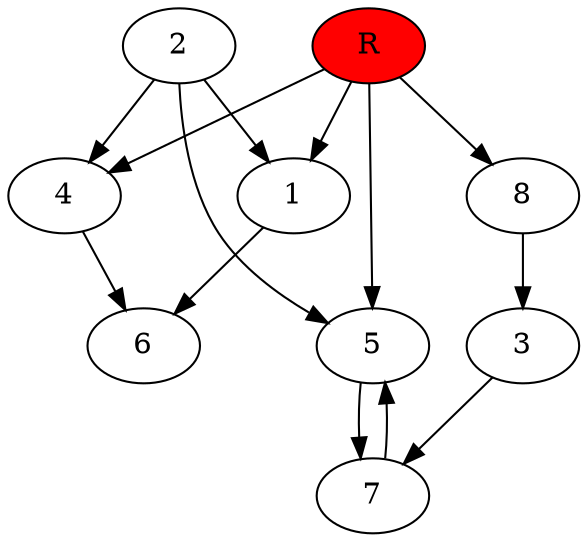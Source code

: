 digraph prb8923 {
	1
	2
	3
	4
	5
	6
	7
	8
	R [fillcolor="#ff0000" style=filled]
	1 -> 6
	2 -> 1
	2 -> 4
	2 -> 5
	3 -> 7
	4 -> 6
	5 -> 7
	7 -> 5
	8 -> 3
	R -> 1
	R -> 4
	R -> 5
	R -> 8
}
